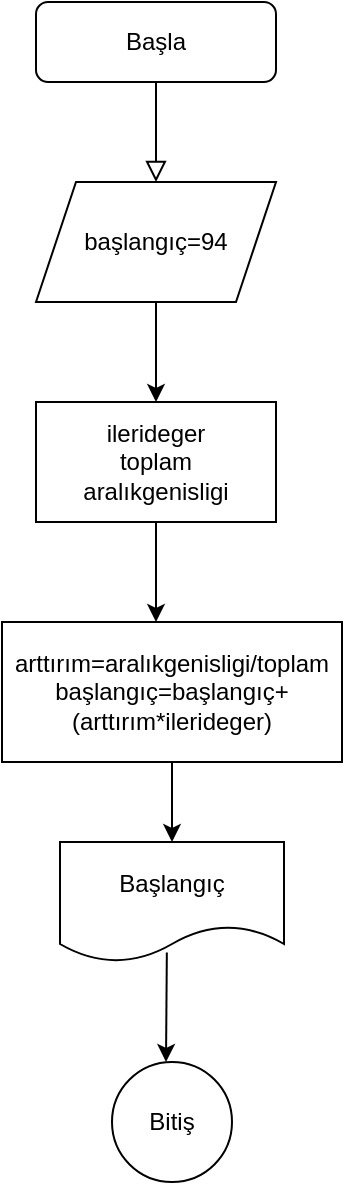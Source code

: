 <mxfile version="15.0.3" type="device"><diagram id="C5RBs43oDa-KdzZeNtuy" name="Page-1"><mxGraphModel dx="733" dy="625" grid="1" gridSize="10" guides="1" tooltips="1" connect="1" arrows="1" fold="1" page="1" pageScale="1" pageWidth="827" pageHeight="1169" math="0" shadow="0"><root><mxCell id="WIyWlLk6GJQsqaUBKTNV-0"/><mxCell id="WIyWlLk6GJQsqaUBKTNV-1" parent="WIyWlLk6GJQsqaUBKTNV-0"/><mxCell id="WIyWlLk6GJQsqaUBKTNV-2" value="" style="rounded=0;html=1;jettySize=auto;orthogonalLoop=1;fontSize=11;endArrow=block;endFill=0;endSize=8;strokeWidth=1;shadow=0;labelBackgroundColor=none;edgeStyle=orthogonalEdgeStyle;" parent="WIyWlLk6GJQsqaUBKTNV-1" source="WIyWlLk6GJQsqaUBKTNV-3" edge="1"><mxGeometry relative="1" as="geometry"><mxPoint x="220" y="170" as="targetPoint"/></mxGeometry></mxCell><mxCell id="WIyWlLk6GJQsqaUBKTNV-3" value="Başla" style="rounded=1;whiteSpace=wrap;html=1;fontSize=12;glass=0;strokeWidth=1;shadow=0;" parent="WIyWlLk6GJQsqaUBKTNV-1" vertex="1"><mxGeometry x="160" y="80" width="120" height="40" as="geometry"/></mxCell><mxCell id="a4VoBI25afCS8NTzkReq-0" value="başlangıç=94" style="shape=parallelogram;perimeter=parallelogramPerimeter;whiteSpace=wrap;html=1;fixedSize=1;" vertex="1" parent="WIyWlLk6GJQsqaUBKTNV-1"><mxGeometry x="160" y="170" width="120" height="60" as="geometry"/></mxCell><mxCell id="a4VoBI25afCS8NTzkReq-1" value="" style="endArrow=classic;html=1;exitX=0.5;exitY=1;exitDx=0;exitDy=0;" edge="1" parent="WIyWlLk6GJQsqaUBKTNV-1" source="a4VoBI25afCS8NTzkReq-0"><mxGeometry width="50" height="50" relative="1" as="geometry"><mxPoint x="220" y="240" as="sourcePoint"/><mxPoint x="220" y="280" as="targetPoint"/></mxGeometry></mxCell><mxCell id="a4VoBI25afCS8NTzkReq-2" value="ilerideger&lt;br&gt;toplam&lt;br&gt;aralıkgenisligi" style="rounded=0;whiteSpace=wrap;html=1;" vertex="1" parent="WIyWlLk6GJQsqaUBKTNV-1"><mxGeometry x="160" y="280" width="120" height="60" as="geometry"/></mxCell><mxCell id="a4VoBI25afCS8NTzkReq-3" value="" style="endArrow=classic;html=1;exitX=0.5;exitY=1;exitDx=0;exitDy=0;" edge="1" parent="WIyWlLk6GJQsqaUBKTNV-1" source="a4VoBI25afCS8NTzkReq-2"><mxGeometry width="50" height="50" relative="1" as="geometry"><mxPoint x="220" y="410" as="sourcePoint"/><mxPoint x="220" y="390" as="targetPoint"/></mxGeometry></mxCell><mxCell id="a4VoBI25afCS8NTzkReq-4" value="arttırım=aralıkgenisligi/toplam&lt;br&gt;başlangıç=başlangıç+(arttırım*ilerideger)" style="rounded=0;whiteSpace=wrap;html=1;" vertex="1" parent="WIyWlLk6GJQsqaUBKTNV-1"><mxGeometry x="143" y="390" width="170" height="70" as="geometry"/></mxCell><mxCell id="a4VoBI25afCS8NTzkReq-5" value="" style="endArrow=classic;html=1;exitX=0.5;exitY=1;exitDx=0;exitDy=0;" edge="1" parent="WIyWlLk6GJQsqaUBKTNV-1" source="a4VoBI25afCS8NTzkReq-4"><mxGeometry width="50" height="50" relative="1" as="geometry"><mxPoint x="230" y="530" as="sourcePoint"/><mxPoint x="228" y="500" as="targetPoint"/></mxGeometry></mxCell><mxCell id="a4VoBI25afCS8NTzkReq-6" value="Başlangıç" style="shape=document;whiteSpace=wrap;html=1;boundedLbl=1;" vertex="1" parent="WIyWlLk6GJQsqaUBKTNV-1"><mxGeometry x="172" y="500" width="112" height="60" as="geometry"/></mxCell><mxCell id="a4VoBI25afCS8NTzkReq-8" value="" style="endArrow=classic;html=1;exitX=0.477;exitY=0.92;exitDx=0;exitDy=0;exitPerimeter=0;" edge="1" parent="WIyWlLk6GJQsqaUBKTNV-1" source="a4VoBI25afCS8NTzkReq-6"><mxGeometry width="50" height="50" relative="1" as="geometry"><mxPoint x="220" y="570" as="sourcePoint"/><mxPoint x="225" y="610" as="targetPoint"/></mxGeometry></mxCell><mxCell id="a4VoBI25afCS8NTzkReq-10" value="Bitiş" style="ellipse;whiteSpace=wrap;html=1;aspect=fixed;" vertex="1" parent="WIyWlLk6GJQsqaUBKTNV-1"><mxGeometry x="198" y="610" width="60" height="60" as="geometry"/></mxCell></root></mxGraphModel></diagram></mxfile>